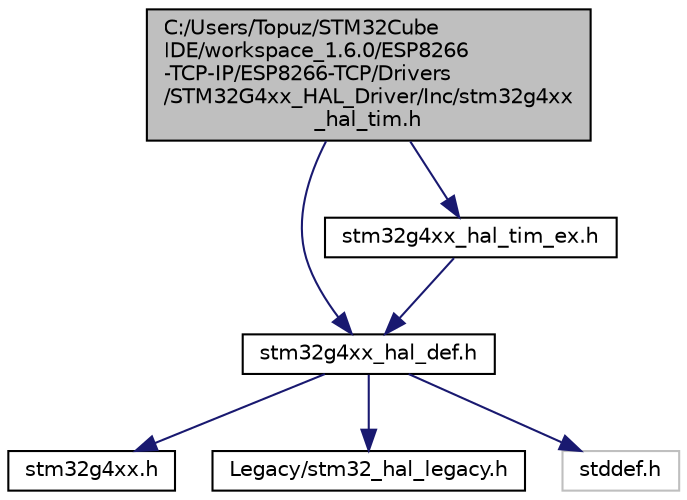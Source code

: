digraph "C:/Users/Topuz/STM32CubeIDE/workspace_1.6.0/ESP8266-TCP-IP/ESP8266-TCP/Drivers/STM32G4xx_HAL_Driver/Inc/stm32g4xx_hal_tim.h"
{
 // LATEX_PDF_SIZE
  edge [fontname="Helvetica",fontsize="10",labelfontname="Helvetica",labelfontsize="10"];
  node [fontname="Helvetica",fontsize="10",shape=record];
  Node1 [label="C:/Users/Topuz/STM32Cube\lIDE/workspace_1.6.0/ESP8266\l-TCP-IP/ESP8266-TCP/Drivers\l/STM32G4xx_HAL_Driver/Inc/stm32g4xx\l_hal_tim.h",height=0.2,width=0.4,color="black", fillcolor="grey75", style="filled", fontcolor="black",tooltip="Header file of TIM HAL module."];
  Node1 -> Node2 [color="midnightblue",fontsize="10",style="solid",fontname="Helvetica"];
  Node2 [label="stm32g4xx_hal_def.h",height=0.2,width=0.4,color="black", fillcolor="white", style="filled",URL="$stm32g4xx__hal__def_8h.html",tooltip="This file contains HAL common defines, enumeration, macros and structures definitions."];
  Node2 -> Node3 [color="midnightblue",fontsize="10",style="solid",fontname="Helvetica"];
  Node3 [label="stm32g4xx.h",height=0.2,width=0.4,color="black", fillcolor="white", style="filled",URL="$stm32g4xx_8h.html",tooltip="CMSIS STM32G4xx Device Peripheral Access Layer Header File."];
  Node2 -> Node4 [color="midnightblue",fontsize="10",style="solid",fontname="Helvetica"];
  Node4 [label="Legacy/stm32_hal_legacy.h",height=0.2,width=0.4,color="black", fillcolor="white", style="filled",URL="$stm32__hal__legacy_8h.html",tooltip="This file contains aliases definition for the STM32Cube HAL constants macros and functions maintained..."];
  Node2 -> Node5 [color="midnightblue",fontsize="10",style="solid",fontname="Helvetica"];
  Node5 [label="stddef.h",height=0.2,width=0.4,color="grey75", fillcolor="white", style="filled",tooltip=" "];
  Node1 -> Node6 [color="midnightblue",fontsize="10",style="solid",fontname="Helvetica"];
  Node6 [label="stm32g4xx_hal_tim_ex.h",height=0.2,width=0.4,color="black", fillcolor="white", style="filled",URL="$stm32g4xx__hal__tim__ex_8h.html",tooltip="Header file of TIM HAL Extended module."];
  Node6 -> Node2 [color="midnightblue",fontsize="10",style="solid",fontname="Helvetica"];
}
